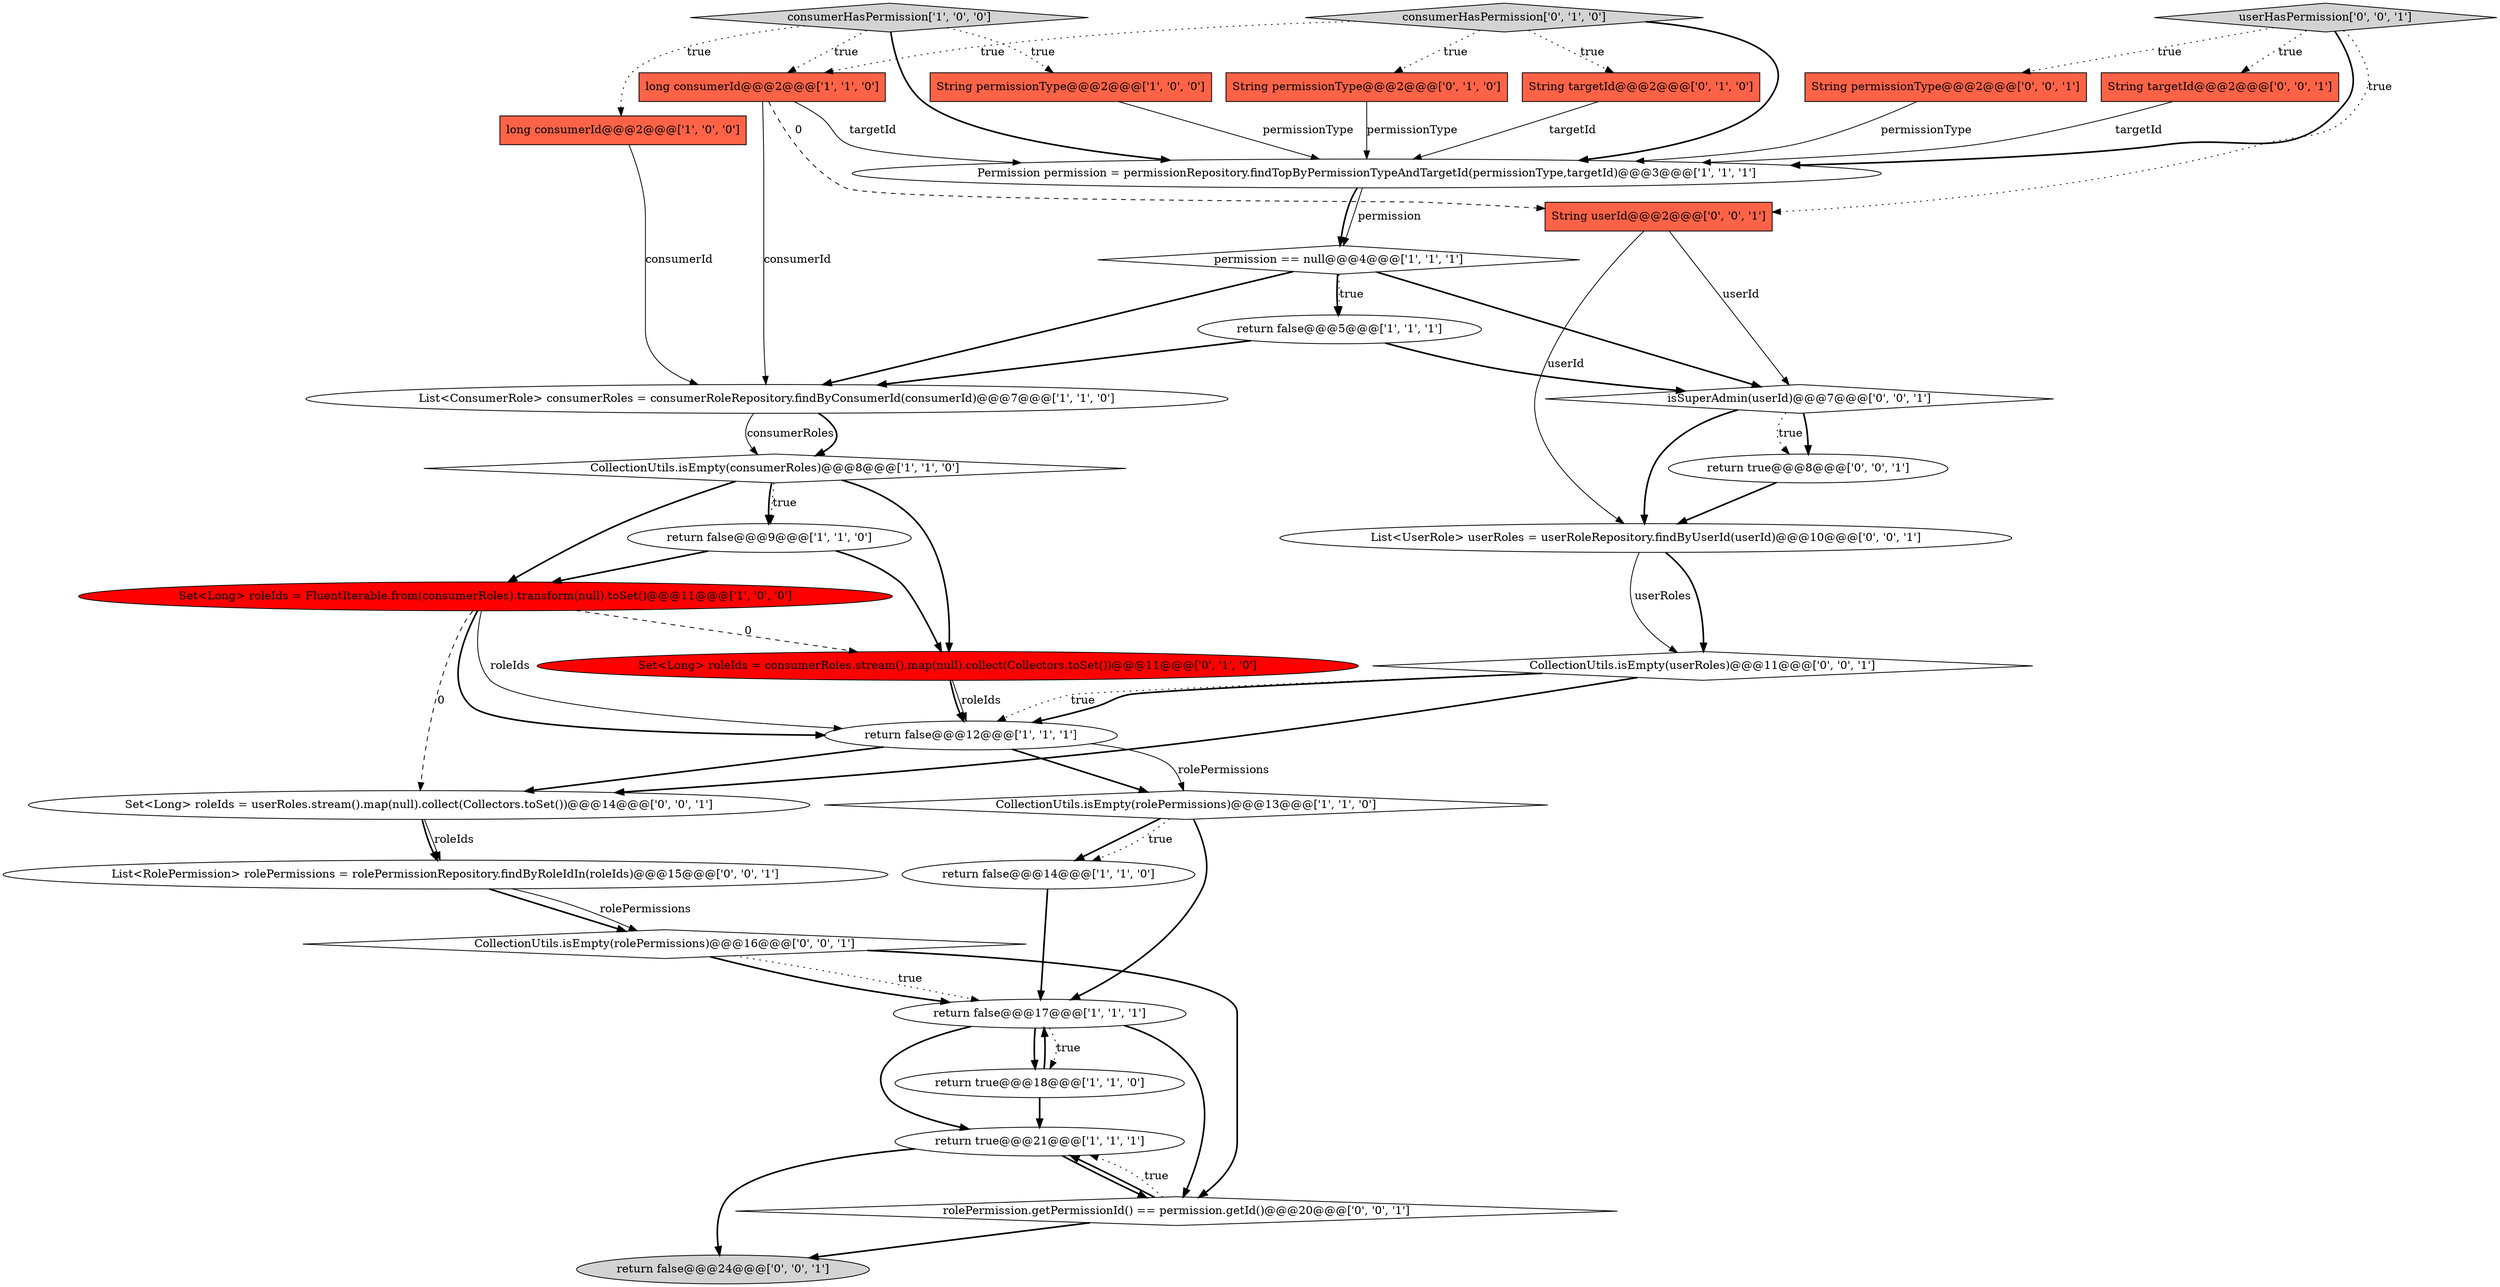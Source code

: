 digraph {
12 [style = filled, label = "Permission permission = permissionRepository.findTopByPermissionTypeAndTargetId(permissionType,targetId)@@@3@@@['1', '1', '1']", fillcolor = white, shape = ellipse image = "AAA0AAABBB1BBB"];
19 [style = filled, label = "consumerHasPermission['0', '1', '0']", fillcolor = lightgray, shape = diamond image = "AAA0AAABBB2BBB"];
25 [style = filled, label = "userHasPermission['0', '0', '1']", fillcolor = lightgray, shape = diamond image = "AAA0AAABBB3BBB"];
0 [style = filled, label = "permission == null@@@4@@@['1', '1', '1']", fillcolor = white, shape = diamond image = "AAA0AAABBB1BBB"];
8 [style = filled, label = "String permissionType@@@2@@@['1', '0', '0']", fillcolor = tomato, shape = box image = "AAA0AAABBB1BBB"];
21 [style = filled, label = "List<RolePermission> rolePermissions = rolePermissionRepository.findByRoleIdIn(roleIds)@@@15@@@['0', '0', '1']", fillcolor = white, shape = ellipse image = "AAA0AAABBB3BBB"];
7 [style = filled, label = "return true@@@18@@@['1', '1', '0']", fillcolor = white, shape = ellipse image = "AAA0AAABBB1BBB"];
4 [style = filled, label = "Set<Long> roleIds = FluentIterable.from(consumerRoles).transform(null).toSet()@@@11@@@['1', '0', '0']", fillcolor = red, shape = ellipse image = "AAA1AAABBB1BBB"];
3 [style = filled, label = "return false@@@12@@@['1', '1', '1']", fillcolor = white, shape = ellipse image = "AAA0AAABBB1BBB"];
6 [style = filled, label = "CollectionUtils.isEmpty(rolePermissions)@@@13@@@['1', '1', '0']", fillcolor = white, shape = diamond image = "AAA0AAABBB1BBB"];
13 [style = filled, label = "consumerHasPermission['1', '0', '0']", fillcolor = lightgray, shape = diamond image = "AAA0AAABBB1BBB"];
2 [style = filled, label = "return false@@@17@@@['1', '1', '1']", fillcolor = white, shape = ellipse image = "AAA0AAABBB1BBB"];
16 [style = filled, label = "return true@@@21@@@['1', '1', '1']", fillcolor = white, shape = ellipse image = "AAA0AAABBB1BBB"];
22 [style = filled, label = "String permissionType@@@2@@@['0', '0', '1']", fillcolor = tomato, shape = box image = "AAA0AAABBB3BBB"];
18 [style = filled, label = "String permissionType@@@2@@@['0', '1', '0']", fillcolor = tomato, shape = box image = "AAA0AAABBB2BBB"];
20 [style = filled, label = "Set<Long> roleIds = consumerRoles.stream().map(null).collect(Collectors.toSet())@@@11@@@['0', '1', '0']", fillcolor = red, shape = ellipse image = "AAA1AAABBB2BBB"];
15 [style = filled, label = "return false@@@14@@@['1', '1', '0']", fillcolor = white, shape = ellipse image = "AAA0AAABBB1BBB"];
14 [style = filled, label = "long consumerId@@@2@@@['1', '1', '0']", fillcolor = tomato, shape = box image = "AAA0AAABBB1BBB"];
28 [style = filled, label = "CollectionUtils.isEmpty(rolePermissions)@@@16@@@['0', '0', '1']", fillcolor = white, shape = diamond image = "AAA0AAABBB3BBB"];
23 [style = filled, label = "return false@@@24@@@['0', '0', '1']", fillcolor = lightgray, shape = ellipse image = "AAA0AAABBB3BBB"];
1 [style = filled, label = "return false@@@5@@@['1', '1', '1']", fillcolor = white, shape = ellipse image = "AAA0AAABBB1BBB"];
27 [style = filled, label = "String targetId@@@2@@@['0', '0', '1']", fillcolor = tomato, shape = box image = "AAA0AAABBB3BBB"];
11 [style = filled, label = "List<ConsumerRole> consumerRoles = consumerRoleRepository.findByConsumerId(consumerId)@@@7@@@['1', '1', '0']", fillcolor = white, shape = ellipse image = "AAA0AAABBB1BBB"];
10 [style = filled, label = "long consumerId@@@2@@@['1', '0', '0']", fillcolor = tomato, shape = box image = "AAA0AAABBB1BBB"];
17 [style = filled, label = "String targetId@@@2@@@['0', '1', '0']", fillcolor = tomato, shape = box image = "AAA0AAABBB2BBB"];
33 [style = filled, label = "List<UserRole> userRoles = userRoleRepository.findByUserId(userId)@@@10@@@['0', '0', '1']", fillcolor = white, shape = ellipse image = "AAA0AAABBB3BBB"];
5 [style = filled, label = "return false@@@9@@@['1', '1', '0']", fillcolor = white, shape = ellipse image = "AAA0AAABBB1BBB"];
30 [style = filled, label = "isSuperAdmin(userId)@@@7@@@['0', '0', '1']", fillcolor = white, shape = diamond image = "AAA0AAABBB3BBB"];
26 [style = filled, label = "Set<Long> roleIds = userRoles.stream().map(null).collect(Collectors.toSet())@@@14@@@['0', '0', '1']", fillcolor = white, shape = ellipse image = "AAA0AAABBB3BBB"];
29 [style = filled, label = "String userId@@@2@@@['0', '0', '1']", fillcolor = tomato, shape = box image = "AAA0AAABBB3BBB"];
24 [style = filled, label = "rolePermission.getPermissionId() == permission.getId()@@@20@@@['0', '0', '1']", fillcolor = white, shape = diamond image = "AAA0AAABBB3BBB"];
31 [style = filled, label = "CollectionUtils.isEmpty(userRoles)@@@11@@@['0', '0', '1']", fillcolor = white, shape = diamond image = "AAA0AAABBB3BBB"];
32 [style = filled, label = "return true@@@8@@@['0', '0', '1']", fillcolor = white, shape = ellipse image = "AAA0AAABBB3BBB"];
9 [style = filled, label = "CollectionUtils.isEmpty(consumerRoles)@@@8@@@['1', '1', '0']", fillcolor = white, shape = diamond image = "AAA0AAABBB1BBB"];
4->3 [style = bold, label=""];
0->30 [style = bold, label=""];
19->14 [style = dotted, label="true"];
15->2 [style = bold, label=""];
30->33 [style = bold, label=""];
14->12 [style = solid, label="targetId"];
26->21 [style = solid, label="roleIds"];
5->20 [style = bold, label=""];
19->12 [style = bold, label=""];
22->12 [style = solid, label="permissionType"];
19->17 [style = dotted, label="true"];
16->24 [style = bold, label=""];
10->11 [style = solid, label="consumerId"];
9->4 [style = bold, label=""];
19->18 [style = dotted, label="true"];
3->6 [style = solid, label="rolePermissions"];
11->9 [style = solid, label="consumerRoles"];
3->26 [style = bold, label=""];
14->11 [style = solid, label="consumerId"];
0->11 [style = bold, label=""];
3->6 [style = bold, label=""];
9->20 [style = bold, label=""];
30->32 [style = bold, label=""];
28->2 [style = dotted, label="true"];
17->12 [style = solid, label="targetId"];
20->3 [style = bold, label=""];
16->23 [style = bold, label=""];
4->26 [style = dashed, label="0"];
25->29 [style = dotted, label="true"];
1->30 [style = bold, label=""];
11->9 [style = bold, label=""];
13->10 [style = dotted, label="true"];
12->0 [style = bold, label=""];
24->16 [style = dotted, label="true"];
32->33 [style = bold, label=""];
29->33 [style = solid, label="userId"];
6->15 [style = bold, label=""];
1->11 [style = bold, label=""];
21->28 [style = bold, label=""];
27->12 [style = solid, label="targetId"];
6->2 [style = bold, label=""];
26->21 [style = bold, label=""];
24->16 [style = bold, label=""];
28->2 [style = bold, label=""];
31->26 [style = bold, label=""];
9->5 [style = dotted, label="true"];
13->12 [style = bold, label=""];
21->28 [style = solid, label="rolePermissions"];
25->12 [style = bold, label=""];
4->3 [style = solid, label="roleIds"];
33->31 [style = solid, label="userRoles"];
0->1 [style = bold, label=""];
7->2 [style = bold, label=""];
2->7 [style = dotted, label="true"];
13->8 [style = dotted, label="true"];
5->4 [style = bold, label=""];
7->16 [style = bold, label=""];
4->20 [style = dashed, label="0"];
30->32 [style = dotted, label="true"];
25->22 [style = dotted, label="true"];
9->5 [style = bold, label=""];
33->31 [style = bold, label=""];
29->30 [style = solid, label="userId"];
28->24 [style = bold, label=""];
20->3 [style = solid, label="roleIds"];
31->3 [style = dotted, label="true"];
18->12 [style = solid, label="permissionType"];
2->7 [style = bold, label=""];
8->12 [style = solid, label="permissionType"];
31->3 [style = bold, label=""];
2->24 [style = bold, label=""];
6->15 [style = dotted, label="true"];
13->14 [style = dotted, label="true"];
12->0 [style = solid, label="permission"];
25->27 [style = dotted, label="true"];
14->29 [style = dashed, label="0"];
0->1 [style = dotted, label="true"];
24->23 [style = bold, label=""];
2->16 [style = bold, label=""];
}
